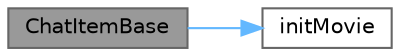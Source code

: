 digraph "ChatItemBase"
{
 // LATEX_PDF_SIZE
  bgcolor="transparent";
  edge [fontname=Helvetica,fontsize=10,labelfontname=Helvetica,labelfontsize=10];
  node [fontname=Helvetica,fontsize=10,shape=box,height=0.2,width=0.4];
  rankdir="LR";
  Node1 [id="Node000001",label="ChatItemBase",height=0.2,width=0.4,color="gray40", fillcolor="grey60", style="filled", fontcolor="black",tooltip="构造函数，初始化聊天项"];
  Node1 -> Node2 [id="edge1_Node000001_Node000002",color="steelblue1",style="solid",tooltip=" "];
  Node2 [id="Node000002",label="initMovie",height=0.2,width=0.4,color="grey40", fillcolor="white", style="filled",URL="$class_chat_item_base.html#aef509fe79dfd9fb28855ce0d4cf0f21a",tooltip="初始化加载动画"];
}

